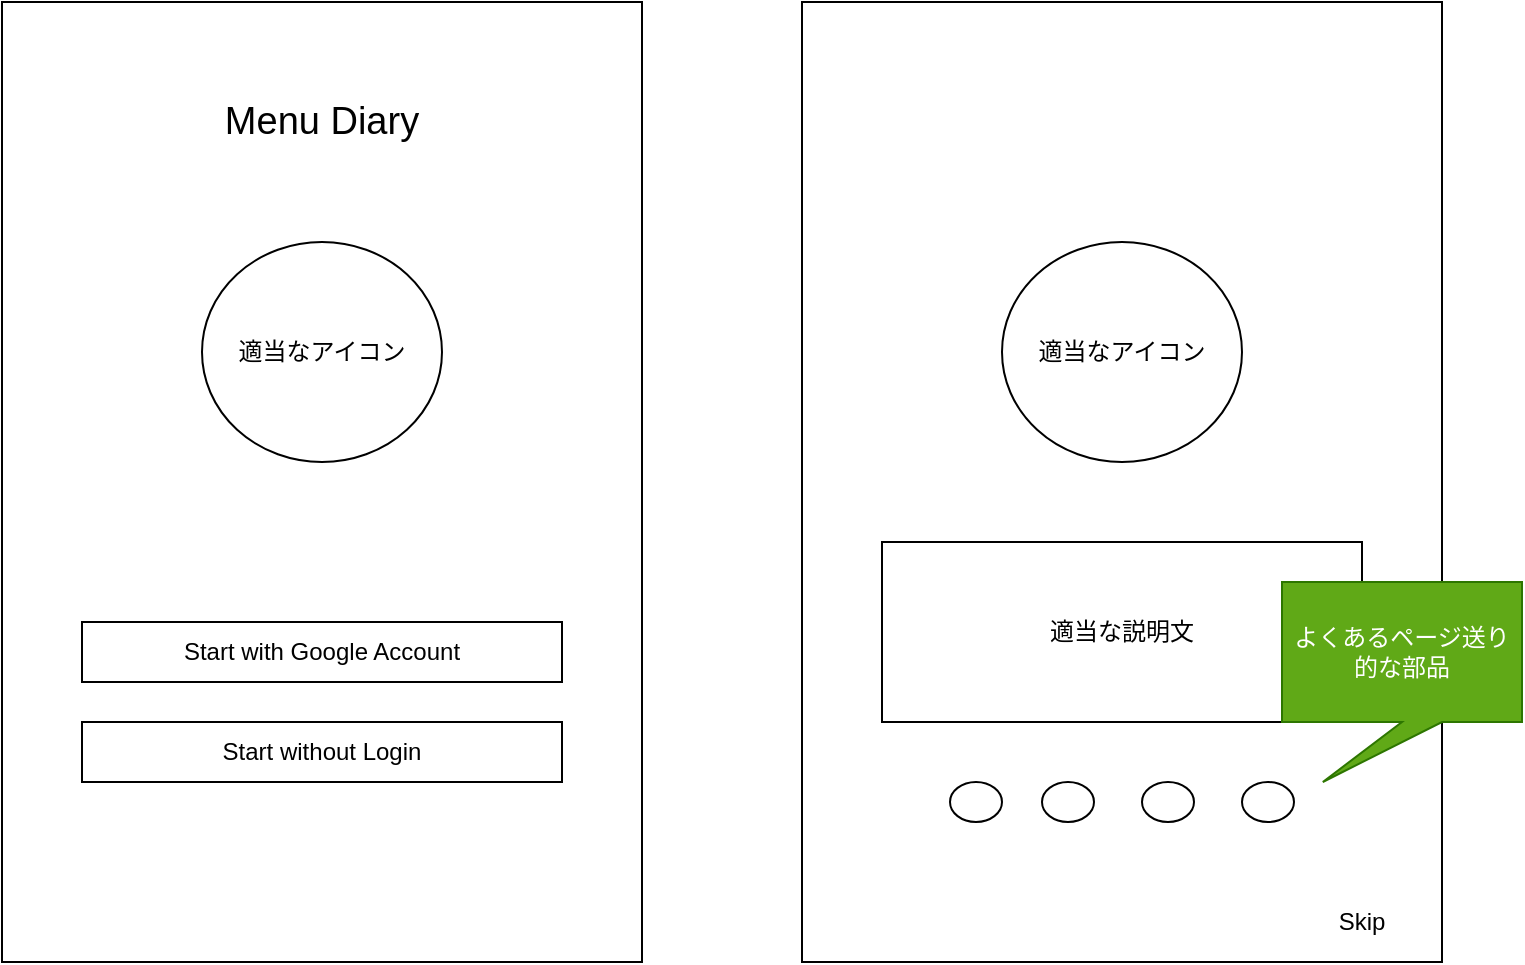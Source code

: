 <mxfile version="13.1.3" pages="8">
    <diagram id="6hGFLwfOUW9BJ-s0fimq" name="ログイン/チュートリアル">
        <mxGraphModel dx="651" dy="635" grid="1" gridSize="10" guides="1" tooltips="1" connect="1" arrows="1" fold="1" page="1" pageScale="1" pageWidth="827" pageHeight="1169" math="0" shadow="0">
            <root>
                <mxCell id="0"/>
                <mxCell id="1" parent="0"/>
                <mxCell id="2" value="" style="rounded=0;whiteSpace=wrap;html=1;" parent="1" vertex="1">
                    <mxGeometry x="40" y="40" width="320" height="480" as="geometry"/>
                </mxCell>
                <mxCell id="3" value="&lt;font style=&quot;font-size: 19px&quot;&gt;Menu Diary&lt;/font&gt;" style="text;html=1;strokeColor=none;fillColor=none;align=center;verticalAlign=middle;whiteSpace=wrap;rounded=0;" parent="1" vertex="1">
                    <mxGeometry x="80" y="80" width="240" height="40" as="geometry"/>
                </mxCell>
                <mxCell id="4" value="適当なアイコン" style="ellipse;whiteSpace=wrap;html=1;" parent="1" vertex="1">
                    <mxGeometry x="140" y="160" width="120" height="110" as="geometry"/>
                </mxCell>
                <mxCell id="5" value="Start with Google Account" style="rounded=0;whiteSpace=wrap;html=1;" parent="1" vertex="1">
                    <mxGeometry x="80" y="350" width="240" height="30" as="geometry"/>
                </mxCell>
                <mxCell id="6" value="Start without Login" style="rounded=0;whiteSpace=wrap;html=1;" parent="1" vertex="1">
                    <mxGeometry x="80" y="400" width="240" height="30" as="geometry"/>
                </mxCell>
                <mxCell id="7" value="" style="rounded=0;whiteSpace=wrap;html=1;" parent="1" vertex="1">
                    <mxGeometry x="440" y="40" width="320" height="480" as="geometry"/>
                </mxCell>
                <mxCell id="8" value="適当なアイコン" style="ellipse;whiteSpace=wrap;html=1;" parent="1" vertex="1">
                    <mxGeometry x="540" y="160" width="120" height="110" as="geometry"/>
                </mxCell>
                <mxCell id="9" value="適当な説明文" style="rounded=0;whiteSpace=wrap;html=1;" parent="1" vertex="1">
                    <mxGeometry x="480" y="310" width="240" height="90" as="geometry"/>
                </mxCell>
                <mxCell id="10" value="Skip" style="text;html=1;strokeColor=none;fillColor=none;align=center;verticalAlign=middle;whiteSpace=wrap;rounded=0;" parent="1" vertex="1">
                    <mxGeometry x="690" y="490" width="60" height="20" as="geometry"/>
                </mxCell>
                <mxCell id="11" value="" style="ellipse;whiteSpace=wrap;html=1;" parent="1" vertex="1">
                    <mxGeometry x="514" y="430" width="26" height="20" as="geometry"/>
                </mxCell>
                <mxCell id="12" value="" style="ellipse;whiteSpace=wrap;html=1;" parent="1" vertex="1">
                    <mxGeometry x="560" y="430" width="26" height="20" as="geometry"/>
                </mxCell>
                <mxCell id="13" value="" style="ellipse;whiteSpace=wrap;html=1;" parent="1" vertex="1">
                    <mxGeometry x="610" y="430" width="26" height="20" as="geometry"/>
                </mxCell>
                <mxCell id="14" value="" style="ellipse;whiteSpace=wrap;html=1;" parent="1" vertex="1">
                    <mxGeometry x="660" y="430" width="26" height="20" as="geometry"/>
                </mxCell>
                <mxCell id="15" value="よくあるページ送り的な部品" style="shape=callout;whiteSpace=wrap;html=1;perimeter=calloutPerimeter;fillColor=#60a917;strokeColor=#2D7600;fontColor=#ffffff;position2=0.17;" parent="1" vertex="1">
                    <mxGeometry x="680" y="330" width="120" height="100" as="geometry"/>
                </mxCell>
            </root>
        </mxGraphModel>
    </diagram>
    <diagram id="4uQOiZg-MdzMXmaRVMLX" name="ドロワー">
        &#xa;
        <mxGraphModel dx="898" dy="635" grid="1" gridSize="10" guides="1" tooltips="1" connect="1" arrows="1" fold="1" page="1" pageScale="1" pageWidth="827" pageHeight="1169" math="0" shadow="0">
            &#xa;
            <root>
                &#xa;
                <mxCell id="Gx-Hkj2GgByFbTvl_qH2-0"/>
                &#xa;
                <mxCell id="Gx-Hkj2GgByFbTvl_qH2-1" parent="Gx-Hkj2GgByFbTvl_qH2-0"/>
                &#xa;
                <mxCell id="6SDjDhJHovzvuTyODrnI-0" value="" style="rounded=0;whiteSpace=wrap;html=1;" vertex="1" parent="Gx-Hkj2GgByFbTvl_qH2-1">
                    &#xa;
                    <mxGeometry x="40" y="40" width="320" height="480" as="geometry"/>
                    &#xa;
                </mxCell>
                &#xa;
                <mxCell id="6SDjDhJHovzvuTyODrnI-1" value="" style="rounded=0;whiteSpace=wrap;html=1;" vertex="1" parent="Gx-Hkj2GgByFbTvl_qH2-1">
                    &#xa;
                    <mxGeometry x="40" y="40" width="320" height="40" as="geometry"/>
                    &#xa;
                </mxCell>
                &#xa;
                <mxCell id="6SDjDhJHovzvuTyODrnI-2" value="ページ名" style="text;html=1;strokeColor=none;fillColor=none;align=center;verticalAlign=middle;whiteSpace=wrap;rounded=0;" vertex="1" parent="Gx-Hkj2GgByFbTvl_qH2-1">
                    &#xa;
                    <mxGeometry x="150" y="50" width="80" height="20" as="geometry"/>
                    &#xa;
                </mxCell>
                &#xa;
                <mxCell id="6SDjDhJHovzvuTyODrnI-3" value="" style="shape=singleArrow;whiteSpace=wrap;html=1;arrowWidth=0.5;arrowSize=0.517;" vertex="1" parent="Gx-Hkj2GgByFbTvl_qH2-1">
                    &#xa;
                    <mxGeometry x="400" y="240" width="60" height="60" as="geometry"/>
                    &#xa;
                </mxCell>
                &#xa;
                <mxCell id="6SDjDhJHovzvuTyODrnI-4" value="" style="rounded=0;whiteSpace=wrap;html=1;" vertex="1" parent="Gx-Hkj2GgByFbTvl_qH2-1">
                    &#xa;
                    <mxGeometry x="480" y="40" width="320" height="480" as="geometry"/>
                    &#xa;
                </mxCell>
                &#xa;
                <mxCell id="6SDjDhJHovzvuTyODrnI-5" value="" style="rounded=0;whiteSpace=wrap;html=1;" vertex="1" parent="Gx-Hkj2GgByFbTvl_qH2-1">
                    &#xa;
                    <mxGeometry x="480" y="40" width="320" height="40" as="geometry"/>
                    &#xa;
                </mxCell>
                &#xa;
                <mxCell id="6SDjDhJHovzvuTyODrnI-6" value="" style="rounded=0;whiteSpace=wrap;html=1;" vertex="1" parent="Gx-Hkj2GgByFbTvl_qH2-1">
                    &#xa;
                    <mxGeometry x="480" y="40" width="190" height="480" as="geometry"/>
                    &#xa;
                </mxCell>
                &#xa;
                <mxCell id="6SDjDhJHovzvuTyODrnI-9" value="タイムライン" style="rounded=0;whiteSpace=wrap;html=1;" vertex="1" parent="Gx-Hkj2GgByFbTvl_qH2-1">
                    &#xa;
                    <mxGeometry x="480" y="120" width="190" height="40" as="geometry"/>
                    &#xa;
                </mxCell>
                &#xa;
                <mxCell id="6SDjDhJHovzvuTyODrnI-10" value="検索" style="rounded=0;whiteSpace=wrap;html=1;" vertex="1" parent="Gx-Hkj2GgByFbTvl_qH2-1">
                    &#xa;
                    <mxGeometry x="480" y="160" width="190" height="40" as="geometry"/>
                    &#xa;
                </mxCell>
                &#xa;
                <mxCell id="6SDjDhJHovzvuTyODrnI-11" value="登録" style="rounded=0;whiteSpace=wrap;html=1;" vertex="1" parent="Gx-Hkj2GgByFbTvl_qH2-1">
                    &#xa;
                    <mxGeometry x="480" y="200" width="190" height="40" as="geometry"/>
                    &#xa;
                </mxCell>
                &#xa;
                <mxCell id="6SDjDhJHovzvuTyODrnI-12" value="タグ編集" style="rounded=0;whiteSpace=wrap;html=1;" vertex="1" parent="Gx-Hkj2GgByFbTvl_qH2-1">
                    &#xa;
                    <mxGeometry x="480" y="240" width="190" height="40" as="geometry"/>
                    &#xa;
                </mxCell>
                &#xa;
                <mxCell id="6SDjDhJHovzvuTyODrnI-13" value="設定" style="rounded=0;whiteSpace=wrap;html=1;" vertex="1" parent="Gx-Hkj2GgByFbTvl_qH2-1">
                    &#xa;
                    <mxGeometry x="480" y="280" width="190" height="40" as="geometry"/>
                    &#xa;
                </mxCell>
                &#xa;
            </root>
            &#xa;
        </mxGraphModel>
        &#xa;
    </diagram>
    <diagram id="AhZxidTyAMICuoqNsNgZ" name="タイムライン/検索結果">
        &#xa;
        <mxGraphModel dx="898" dy="635" grid="1" gridSize="10" guides="1" tooltips="1" connect="1" arrows="1" fold="1" page="1" pageScale="1" pageWidth="827" pageHeight="1169" math="0" shadow="0">
            &#xa;
            <root>
                &#xa;
                <mxCell id="gKqd7m0flb4t-qq0bF8F-0"/>
                &#xa;
                <mxCell id="gKqd7m0flb4t-qq0bF8F-1" parent="gKqd7m0flb4t-qq0bF8F-0"/>
                &#xa;
                <mxCell id="gKqd7m0flb4t-qq0bF8F-2" value="" style="rounded=0;whiteSpace=wrap;html=1;" vertex="1" parent="gKqd7m0flb4t-qq0bF8F-1">
                    &#xa;
                    <mxGeometry x="40" y="40" width="320" height="480" as="geometry"/>
                    &#xa;
                </mxCell>
                &#xa;
                <mxCell id="7YzL0kfW-JPop5yN1x_X-0" value="ページ名" style="rounded=0;whiteSpace=wrap;html=1;" vertex="1" parent="gKqd7m0flb4t-qq0bF8F-1">
                    &#xa;
                    <mxGeometry x="40" y="40" width="320" height="40" as="geometry"/>
                    &#xa;
                </mxCell>
                &#xa;
                <mxCell id="7YzL0kfW-JPop5yN1x_X-2" value="カードデザイン" style="shape=callout;whiteSpace=wrap;html=1;perimeter=calloutPerimeter;position2=0;fillColor=#60a917;strokeColor=#2D7600;fontColor=#ffffff;" vertex="1" parent="gKqd7m0flb4t-qq0bF8F-1">
                    &#xa;
                    <mxGeometry x="350" y="100" width="120" height="80" as="geometry"/>
                    &#xa;
                </mxCell>
                &#xa;
                <mxCell id="7YzL0kfW-JPop5yN1x_X-7" value="" style="group" vertex="1" connectable="0" parent="gKqd7m0flb4t-qq0bF8F-1">
                    &#xa;
                    <mxGeometry x="60" y="100" width="280" height="80" as="geometry"/>
                    &#xa;
                </mxCell>
                &#xa;
                <mxCell id="7YzL0kfW-JPop5yN1x_X-1" value="" style="rounded=0;whiteSpace=wrap;html=1;" vertex="1" parent="7YzL0kfW-JPop5yN1x_X-7">
                    &#xa;
                    <mxGeometry width="280" height="80" as="geometry"/>
                    &#xa;
                </mxCell>
                &#xa;
                <mxCell id="7YzL0kfW-JPop5yN1x_X-3" value="画像" style="rounded=0;whiteSpace=wrap;html=1;" vertex="1" parent="7YzL0kfW-JPop5yN1x_X-7">
                    &#xa;
                    <mxGeometry width="120" height="80" as="geometry"/>
                    &#xa;
                </mxCell>
                &#xa;
                <mxCell id="7YzL0kfW-JPop5yN1x_X-4" value="レシピ名" style="text;html=1;strokeColor=none;fillColor=none;align=center;verticalAlign=middle;whiteSpace=wrap;rounded=0;" vertex="1" parent="7YzL0kfW-JPop5yN1x_X-7">
                    &#xa;
                    <mxGeometry x="140" y="10" width="120" height="20" as="geometry"/>
                    &#xa;
                </mxCell>
                &#xa;
                <mxCell id="7YzL0kfW-JPop5yN1x_X-5" value="タグA" style="shape=dataStorage;whiteSpace=wrap;html=1;size=0.1;" vertex="1" parent="7YzL0kfW-JPop5yN1x_X-7">
                    &#xa;
                    <mxGeometry x="126" y="40" width="80" height="20" as="geometry"/>
                    &#xa;
                </mxCell>
                &#xa;
                <mxCell id="7YzL0kfW-JPop5yN1x_X-6" value="タグB" style="shape=dataStorage;whiteSpace=wrap;html=1;size=0.1;" vertex="1" parent="7YzL0kfW-JPop5yN1x_X-7">
                    &#xa;
                    <mxGeometry x="196" y="40" width="80" height="20" as="geometry"/>
                    &#xa;
                </mxCell>
                &#xa;
                <mxCell id="7YzL0kfW-JPop5yN1x_X-8" value="" style="group" vertex="1" connectable="0" parent="gKqd7m0flb4t-qq0bF8F-1">
                    &#xa;
                    <mxGeometry x="60" y="200" width="280" height="80" as="geometry"/>
                    &#xa;
                </mxCell>
                &#xa;
                <mxCell id="7YzL0kfW-JPop5yN1x_X-9" value="" style="rounded=0;whiteSpace=wrap;html=1;" vertex="1" parent="7YzL0kfW-JPop5yN1x_X-8">
                    &#xa;
                    <mxGeometry width="280" height="80" as="geometry"/>
                    &#xa;
                </mxCell>
                &#xa;
                <mxCell id="7YzL0kfW-JPop5yN1x_X-10" value="画像" style="rounded=0;whiteSpace=wrap;html=1;" vertex="1" parent="7YzL0kfW-JPop5yN1x_X-8">
                    &#xa;
                    <mxGeometry width="120" height="80" as="geometry"/>
                    &#xa;
                </mxCell>
                &#xa;
                <mxCell id="7YzL0kfW-JPop5yN1x_X-11" value="レシピ名" style="text;html=1;strokeColor=none;fillColor=none;align=center;verticalAlign=middle;whiteSpace=wrap;rounded=0;" vertex="1" parent="7YzL0kfW-JPop5yN1x_X-8">
                    &#xa;
                    <mxGeometry x="140" y="10" width="120" height="20" as="geometry"/>
                    &#xa;
                </mxCell>
                &#xa;
                <mxCell id="7YzL0kfW-JPop5yN1x_X-12" value="タグA" style="shape=dataStorage;whiteSpace=wrap;html=1;size=0.1;" vertex="1" parent="7YzL0kfW-JPop5yN1x_X-8">
                    &#xa;
                    <mxGeometry x="126" y="40" width="80" height="20" as="geometry"/>
                    &#xa;
                </mxCell>
                &#xa;
                <mxCell id="7YzL0kfW-JPop5yN1x_X-13" value="タグB" style="shape=dataStorage;whiteSpace=wrap;html=1;size=0.1;" vertex="1" parent="7YzL0kfW-JPop5yN1x_X-8">
                    &#xa;
                    <mxGeometry x="196" y="40" width="80" height="20" as="geometry"/>
                    &#xa;
                </mxCell>
                &#xa;
                <mxCell id="7YzL0kfW-JPop5yN1x_X-15" value="" style="group" vertex="1" connectable="0" parent="gKqd7m0flb4t-qq0bF8F-1">
                    &#xa;
                    <mxGeometry x="60" y="300" width="280" height="80" as="geometry"/>
                    &#xa;
                </mxCell>
                &#xa;
                <mxCell id="7YzL0kfW-JPop5yN1x_X-16" value="" style="rounded=0;whiteSpace=wrap;html=1;" vertex="1" parent="7YzL0kfW-JPop5yN1x_X-15">
                    &#xa;
                    <mxGeometry width="280" height="80" as="geometry"/>
                    &#xa;
                </mxCell>
                &#xa;
                <mxCell id="7YzL0kfW-JPop5yN1x_X-17" value="画像" style="rounded=0;whiteSpace=wrap;html=1;" vertex="1" parent="7YzL0kfW-JPop5yN1x_X-15">
                    &#xa;
                    <mxGeometry width="120" height="80" as="geometry"/>
                    &#xa;
                </mxCell>
                &#xa;
                <mxCell id="7YzL0kfW-JPop5yN1x_X-18" value="レシピ名" style="text;html=1;strokeColor=none;fillColor=none;align=center;verticalAlign=middle;whiteSpace=wrap;rounded=0;" vertex="1" parent="7YzL0kfW-JPop5yN1x_X-15">
                    &#xa;
                    <mxGeometry x="140" y="10" width="120" height="20" as="geometry"/>
                    &#xa;
                </mxCell>
                &#xa;
                <mxCell id="7YzL0kfW-JPop5yN1x_X-19" value="タグA" style="shape=dataStorage;whiteSpace=wrap;html=1;size=0.1;" vertex="1" parent="7YzL0kfW-JPop5yN1x_X-15">
                    &#xa;
                    <mxGeometry x="126" y="40" width="80" height="20" as="geometry"/>
                    &#xa;
                </mxCell>
                &#xa;
                <mxCell id="7YzL0kfW-JPop5yN1x_X-20" value="タグB" style="shape=dataStorage;whiteSpace=wrap;html=1;size=0.1;" vertex="1" parent="7YzL0kfW-JPop5yN1x_X-15">
                    &#xa;
                    <mxGeometry x="196" y="40" width="80" height="20" as="geometry"/>
                    &#xa;
                </mxCell>
                &#xa;
                <mxCell id="7YzL0kfW-JPop5yN1x_X-21" value="日付の降順" style="shape=callout;whiteSpace=wrap;html=1;perimeter=calloutPerimeter;position2=0;fillColor=#60a917;strokeColor=#2D7600;fontColor=#ffffff;" vertex="1" parent="gKqd7m0flb4t-qq0bF8F-1">
                    &#xa;
                    <mxGeometry x="350" y="200" width="120" height="80" as="geometry"/>
                    &#xa;
                </mxCell>
                &#xa;
                <mxCell id="7YzL0kfW-JPop5yN1x_X-23" value="Segment Icon?&lt;br&gt;(Native Base)" style="shape=callout;whiteSpace=wrap;html=1;perimeter=calloutPerimeter;position2=0;fillColor=#60a917;strokeColor=#2D7600;fontColor=#ffffff;" vertex="1" parent="gKqd7m0flb4t-qq0bF8F-1">
                    &#xa;
                    <mxGeometry x="360" y="360" width="120" height="80" as="geometry"/>
                    &#xa;
                </mxCell>
                &#xa;
                <mxCell id="ImDHXJ3m1SmAckSbUulx-0" value="" style="group" vertex="1" connectable="0" parent="gKqd7m0flb4t-qq0bF8F-1">
                    &#xa;
                    <mxGeometry x="60" y="440" width="280" height="30" as="geometry"/>
                    &#xa;
                </mxCell>
                &#xa;
                <mxCell id="7YzL0kfW-JPop5yN1x_X-25" value="ページ番号？ 日付？(考え中)" style="rounded=0;whiteSpace=wrap;html=1;" vertex="1" parent="ImDHXJ3m1SmAckSbUulx-0">
                    &#xa;
                    <mxGeometry x="30" width="220" height="30" as="geometry"/>
                    &#xa;
                </mxCell>
                &#xa;
                <mxCell id="7YzL0kfW-JPop5yN1x_X-22" value="&amp;lt;" style="rounded=0;whiteSpace=wrap;html=1;" vertex="1" parent="ImDHXJ3m1SmAckSbUulx-0">
                    &#xa;
                    <mxGeometry width="50" height="30" as="geometry"/>
                    &#xa;
                </mxCell>
                &#xa;
                <mxCell id="7YzL0kfW-JPop5yN1x_X-24" value="&amp;gt;" style="rounded=0;whiteSpace=wrap;html=1;" vertex="1" parent="ImDHXJ3m1SmAckSbUulx-0">
                    &#xa;
                    <mxGeometry x="230" width="50" height="30" as="geometry"/>
                    &#xa;
                </mxCell>
                &#xa;
                <mxCell id="ImDHXJ3m1SmAckSbUulx-8" value="検索結果の場合は、検索ワードを入れる" style="shape=callout;whiteSpace=wrap;html=1;perimeter=calloutPerimeter;position2=0;fillColor=#60a917;strokeColor=#2D7600;fontColor=#ffffff;" vertex="1" parent="gKqd7m0flb4t-qq0bF8F-1">
                    &#xa;
                    <mxGeometry x="354" y="10" width="120" height="80" as="geometry"/>
                    &#xa;
                </mxCell>
                &#xa;
            </root>
            &#xa;
        </mxGraphModel>
        &#xa;
    </diagram>
    <diagram id="3y-iY5rJ6wyb4YUNH8dX" name="詳細">
        <mxGraphModel dx="651" dy="635" grid="1" gridSize="10" guides="1" tooltips="1" connect="1" arrows="1" fold="1" page="1" pageScale="1" pageWidth="827" pageHeight="1169" math="0" shadow="0">
            <root>
                <mxCell id="JuqXGDJyDn0M2KV-j110-0"/>
                <mxCell id="JuqXGDJyDn0M2KV-j110-1" parent="JuqXGDJyDn0M2KV-j110-0"/>
                <mxCell id="Vxv6HYDFd7q_HYw2NWiq-0" value="" style="rounded=0;whiteSpace=wrap;html=1;" parent="JuqXGDJyDn0M2KV-j110-1" vertex="1">
                    <mxGeometry x="40" y="40" width="320" height="1040" as="geometry"/>
                </mxCell>
                <mxCell id="Vxv6HYDFd7q_HYw2NWiq-1" value="ページ名" style="rounded=0;whiteSpace=wrap;html=1;" parent="JuqXGDJyDn0M2KV-j110-1" vertex="1">
                    <mxGeometry x="40" y="40" width="320" height="40" as="geometry"/>
                </mxCell>
                <mxCell id="Vxv6HYDFd7q_HYw2NWiq-2" value="編集&lt;br&gt;アイコン" style="ellipse;whiteSpace=wrap;html=1;" parent="JuqXGDJyDn0M2KV-j110-1" vertex="1">
                    <mxGeometry x="310" y="40" width="40" height="40" as="geometry"/>
                </mxCell>
                <mxCell id="Vxv6HYDFd7q_HYw2NWiq-3" value="&lt;font style=&quot;font-size: 21px&quot;&gt;料理名&lt;/font&gt;" style="text;html=1;strokeColor=none;fillColor=none;align=center;verticalAlign=middle;whiteSpace=wrap;rounded=0;" parent="JuqXGDJyDn0M2KV-j110-1" vertex="1">
                    <mxGeometry x="70" y="100" width="240" height="20" as="geometry"/>
                </mxCell>
                <mxCell id="Vxv6HYDFd7q_HYw2NWiq-4" value="画像" style="rounded=0;whiteSpace=wrap;html=1;" parent="JuqXGDJyDn0M2KV-j110-1" vertex="1">
                    <mxGeometry x="60" y="170" width="280" height="130" as="geometry"/>
                </mxCell>
                <mxCell id="Vxv6HYDFd7q_HYw2NWiq-5" value="材料" style="rounded=0;whiteSpace=wrap;html=1;" parent="JuqXGDJyDn0M2KV-j110-1" vertex="1">
                    <mxGeometry x="60" y="310" width="280" height="100" as="geometry"/>
                </mxCell>
                <mxCell id="Vxv6HYDFd7q_HYw2NWiq-6" value="作り方" style="rounded=0;whiteSpace=wrap;html=1;" parent="JuqXGDJyDn0M2KV-j110-1" vertex="1">
                    <mxGeometry x="60" y="425" width="280" height="505" as="geometry"/>
                </mxCell>
                <mxCell id="Vxv6HYDFd7q_HYw2NWiq-7" value="タグ" style="rounded=0;whiteSpace=wrap;html=1;" parent="JuqXGDJyDn0M2KV-j110-1" vertex="1">
                    <mxGeometry x="60" y="130" width="220" height="30" as="geometry"/>
                </mxCell>
                <mxCell id="Vxv6HYDFd7q_HYw2NWiq-8" value="備考欄" style="rounded=0;whiteSpace=wrap;html=1;" parent="JuqXGDJyDn0M2KV-j110-1" vertex="1">
                    <mxGeometry x="60" y="950" width="280" height="100" as="geometry"/>
                </mxCell>
                <mxCell id="Vxv6HYDFd7q_HYw2NWiq-9" value="作成日" style="rounded=0;whiteSpace=wrap;html=1;" parent="JuqXGDJyDn0M2KV-j110-1" vertex="1">
                    <mxGeometry x="290" y="130" width="50" height="30" as="geometry"/>
                </mxCell>
            </root>
        </mxGraphModel>
    </diagram>
    <diagram id="w3H9makDCkBBA49OgAJN" name="検索条件画面">
        <mxGraphModel dx="651" dy="635" grid="1" gridSize="10" guides="1" tooltips="1" connect="1" arrows="1" fold="1" page="1" pageScale="1" pageWidth="827" pageHeight="1169" math="0" shadow="0">
            <root>
                <mxCell id="81NFaFKOvLoxDlKXVMVa-0"/>
                <mxCell id="81NFaFKOvLoxDlKXVMVa-1" parent="81NFaFKOvLoxDlKXVMVa-0"/>
                <mxCell id="jm-yZNRCNu_zqN5iHZly-0" value="" style="rounded=0;whiteSpace=wrap;html=1;" parent="81NFaFKOvLoxDlKXVMVa-1" vertex="1">
                    <mxGeometry x="40" y="40" width="320" height="480" as="geometry"/>
                </mxCell>
                <mxCell id="jm-yZNRCNu_zqN5iHZly-1" value="ページ名" style="rounded=0;whiteSpace=wrap;html=1;" parent="81NFaFKOvLoxDlKXVMVa-1" vertex="1">
                    <mxGeometry x="40" y="40" width="320" height="40" as="geometry"/>
                </mxCell>
                <mxCell id="jm-yZNRCNu_zqN5iHZly-2" value="ワード検索" style="rounded=0;whiteSpace=wrap;html=1;fillColor=#647687;strokeColor=#314354;fontColor=#ffffff;" parent="81NFaFKOvLoxDlKXVMVa-1" vertex="1">
                    <mxGeometry x="40" y="80" width="100" height="30" as="geometry"/>
                </mxCell>
                <mxCell id="jm-yZNRCNu_zqN5iHZly-3" value="検索" style="rounded=0;whiteSpace=wrap;html=1;" parent="81NFaFKOvLoxDlKXVMVa-1" vertex="1">
                    <mxGeometry x="60" y="460" width="270" height="30" as="geometry"/>
                </mxCell>
                <mxCell id="9PwYKS8BWhZqr_5B_Ta4-0" value="タブ" style="shape=callout;whiteSpace=wrap;html=1;perimeter=calloutPerimeter;position2=0;fillColor=#60a917;strokeColor=#2D7600;fontColor=#ffffff;" parent="81NFaFKOvLoxDlKXVMVa-1" vertex="1">
                    <mxGeometry x="354" y="20" width="120" height="80" as="geometry"/>
                </mxCell>
                <mxCell id="9PwYKS8BWhZqr_5B_Ta4-1" value="タグ検索" style="rounded=0;whiteSpace=wrap;html=1;" parent="81NFaFKOvLoxDlKXVMVa-1" vertex="1">
                    <mxGeometry x="140" y="80" width="110" height="30" as="geometry"/>
                </mxCell>
                <mxCell id="9PwYKS8BWhZqr_5B_Ta4-2" value="期間検索" style="rounded=0;whiteSpace=wrap;html=1;" parent="81NFaFKOvLoxDlKXVMVa-1" vertex="1">
                    <mxGeometry x="250" y="80" width="110" height="30" as="geometry"/>
                </mxCell>
                <mxCell id="9PwYKS8BWhZqr_5B_Ta4-3" value="テキストボックス" style="rounded=0;whiteSpace=wrap;html=1;" parent="81NFaFKOvLoxDlKXVMVa-1" vertex="1">
                    <mxGeometry x="60" y="140" width="280" height="30" as="geometry"/>
                </mxCell>
                <mxCell id="9PwYKS8BWhZqr_5B_Ta4-4" value="" style="rounded=0;whiteSpace=wrap;html=1;" parent="81NFaFKOvLoxDlKXVMVa-1" vertex="1">
                    <mxGeometry x="480" y="40" width="320" height="480" as="geometry"/>
                </mxCell>
                <mxCell id="9PwYKS8BWhZqr_5B_Ta4-5" value="ページ名" style="rounded=0;whiteSpace=wrap;html=1;" parent="81NFaFKOvLoxDlKXVMVa-1" vertex="1">
                    <mxGeometry x="480" y="40" width="320" height="40" as="geometry"/>
                </mxCell>
                <mxCell id="9PwYKS8BWhZqr_5B_Ta4-6" value="ワード検索" style="rounded=0;whiteSpace=wrap;html=1;" parent="81NFaFKOvLoxDlKXVMVa-1" vertex="1">
                    <mxGeometry x="480" y="80" width="100" height="30" as="geometry"/>
                </mxCell>
                <mxCell id="9PwYKS8BWhZqr_5B_Ta4-7" value="検索" style="rounded=0;whiteSpace=wrap;html=1;" parent="81NFaFKOvLoxDlKXVMVa-1" vertex="1">
                    <mxGeometry x="500" y="460" width="270" height="30" as="geometry"/>
                </mxCell>
                <mxCell id="9PwYKS8BWhZqr_5B_Ta4-8" value="タグ検索" style="rounded=0;whiteSpace=wrap;html=1;fillColor=#647687;strokeColor=#314354;fontColor=#ffffff;" parent="81NFaFKOvLoxDlKXVMVa-1" vertex="1">
                    <mxGeometry x="580" y="80" width="110" height="30" as="geometry"/>
                </mxCell>
                <mxCell id="9PwYKS8BWhZqr_5B_Ta4-9" value="期間検索" style="rounded=0;whiteSpace=wrap;html=1;" parent="81NFaFKOvLoxDlKXVMVa-1" vertex="1">
                    <mxGeometry x="690" y="80" width="110" height="30" as="geometry"/>
                </mxCell>
                <mxCell id="9PwYKS8BWhZqr_5B_Ta4-10" value="タグA" style="rounded=0;whiteSpace=wrap;html=1;" parent="81NFaFKOvLoxDlKXVMVa-1" vertex="1">
                    <mxGeometry x="500" y="140" width="130" height="30" as="geometry"/>
                </mxCell>
                <mxCell id="9PwYKS8BWhZqr_5B_Ta4-11" value="タグB" style="rounded=0;whiteSpace=wrap;html=1;fillColor=#647687;strokeColor=#314354;fontColor=#ffffff;" parent="81NFaFKOvLoxDlKXVMVa-1" vertex="1">
                    <mxGeometry x="650" y="140" width="130" height="30" as="geometry"/>
                </mxCell>
                <mxCell id="9PwYKS8BWhZqr_5B_Ta4-12" value="タグC" style="rounded=0;whiteSpace=wrap;html=1;" parent="81NFaFKOvLoxDlKXVMVa-1" vertex="1">
                    <mxGeometry x="500" y="180" width="130" height="30" as="geometry"/>
                </mxCell>
                <mxCell id="9PwYKS8BWhZqr_5B_Ta4-13" value="タグD" style="rounded=0;whiteSpace=wrap;html=1;fillColor=#647687;strokeColor=#314354;fontColor=#ffffff;" parent="81NFaFKOvLoxDlKXVMVa-1" vertex="1">
                    <mxGeometry x="650" y="180" width="130" height="30" as="geometry"/>
                </mxCell>
                <mxCell id="9PwYKS8BWhZqr_5B_Ta4-14" value="複数選択可" style="shape=callout;whiteSpace=wrap;html=1;perimeter=calloutPerimeter;position2=0;fillColor=#60a917;strokeColor=#2D7600;fontColor=#ffffff;" parent="81NFaFKOvLoxDlKXVMVa-1" vertex="1">
                    <mxGeometry x="690" y="60" width="120" height="80" as="geometry"/>
                </mxCell>
                <mxCell id="9PwYKS8BWhZqr_5B_Ta4-15" value="" style="rounded=0;whiteSpace=wrap;html=1;" parent="81NFaFKOvLoxDlKXVMVa-1" vertex="1">
                    <mxGeometry x="40" y="560" width="320" height="480" as="geometry"/>
                </mxCell>
                <mxCell id="9PwYKS8BWhZqr_5B_Ta4-16" value="ページ名" style="rounded=0;whiteSpace=wrap;html=1;" parent="81NFaFKOvLoxDlKXVMVa-1" vertex="1">
                    <mxGeometry x="40" y="560" width="320" height="40" as="geometry"/>
                </mxCell>
                <mxCell id="9PwYKS8BWhZqr_5B_Ta4-17" value="ワード検索" style="rounded=0;whiteSpace=wrap;html=1;" parent="81NFaFKOvLoxDlKXVMVa-1" vertex="1">
                    <mxGeometry x="40" y="600" width="100" height="30" as="geometry"/>
                </mxCell>
                <mxCell id="9PwYKS8BWhZqr_5B_Ta4-18" value="検索" style="rounded=0;whiteSpace=wrap;html=1;" parent="81NFaFKOvLoxDlKXVMVa-1" vertex="1">
                    <mxGeometry x="60" y="980" width="270" height="30" as="geometry"/>
                </mxCell>
                <mxCell id="9PwYKS8BWhZqr_5B_Ta4-19" value="タグ検索" style="rounded=0;whiteSpace=wrap;html=1;" parent="81NFaFKOvLoxDlKXVMVa-1" vertex="1">
                    <mxGeometry x="140" y="600" width="110" height="30" as="geometry"/>
                </mxCell>
                <mxCell id="9PwYKS8BWhZqr_5B_Ta4-20" value="期間検索" style="rounded=0;whiteSpace=wrap;html=1;fillColor=#647687;strokeColor=#314354;fontColor=#ffffff;" parent="81NFaFKOvLoxDlKXVMVa-1" vertex="1">
                    <mxGeometry x="250" y="600" width="110" height="30" as="geometry"/>
                </mxCell>
                <mxCell id="9PwYKS8BWhZqr_5B_Ta4-25" value="カレンダーテキストボックス" style="rounded=0;whiteSpace=wrap;html=1;" parent="81NFaFKOvLoxDlKXVMVa-1" vertex="1">
                    <mxGeometry x="60" y="670" width="280" height="30" as="geometry"/>
                </mxCell>
                <mxCell id="9PwYKS8BWhZqr_5B_Ta4-26" value="カレンダーテキストボックス" style="rounded=0;whiteSpace=wrap;html=1;" parent="81NFaFKOvLoxDlKXVMVa-1" vertex="1">
                    <mxGeometry x="60" y="750" width="280" height="30" as="geometry"/>
                </mxCell>
                <mxCell id="9PwYKS8BWhZqr_5B_Ta4-27" value="｜" style="text;html=1;align=center;verticalAlign=middle;resizable=0;points=[];autosize=1;" parent="81NFaFKOvLoxDlKXVMVa-1" vertex="1">
                    <mxGeometry x="185" y="720" width="30" height="20" as="geometry"/>
                </mxCell>
            </root>
        </mxGraphModel>
    </diagram>
    <diagram id="wj7L6mg13Uq5PEhjwSy5" name="登録">
        &#xa;
        <mxGraphModel dx="898" dy="635" grid="1" gridSize="10" guides="1" tooltips="1" connect="1" arrows="1" fold="1" page="1" pageScale="1" pageWidth="827" pageHeight="1169" math="0" shadow="0">
            &#xa;
            <root>
                &#xa;
                <mxCell id="8qLbm4RM83N_BrQQuwAC-0"/>
                &#xa;
                <mxCell id="8qLbm4RM83N_BrQQuwAC-1" parent="8qLbm4RM83N_BrQQuwAC-0"/>
                &#xa;
                <mxCell id="bSD-lv7suU54rfqhybJW-0" value="" style="rounded=0;whiteSpace=wrap;html=1;" vertex="1" parent="8qLbm4RM83N_BrQQuwAC-1">
                    &#xa;
                    <mxGeometry x="40" y="40" width="320" height="480" as="geometry"/>
                    &#xa;
                </mxCell>
                &#xa;
                <mxCell id="bSD-lv7suU54rfqhybJW-1" value="ページ名" style="rounded=0;whiteSpace=wrap;html=1;" vertex="1" parent="8qLbm4RM83N_BrQQuwAC-1">
                    &#xa;
                    <mxGeometry x="40" y="40" width="320" height="40" as="geometry"/>
                    &#xa;
                </mxCell>
                &#xa;
            </root>
            &#xa;
        </mxGraphModel>
        &#xa;
    </diagram>
    <diagram id="teBjO4HDy_1-83ukm6v5" name="タグ編集">
        <mxGraphModel dx="651" dy="635" grid="1" gridSize="10" guides="1" tooltips="1" connect="1" arrows="1" fold="1" page="1" pageScale="1" pageWidth="827" pageHeight="1169" math="0" shadow="0">
            <root>
                <mxCell id="8mLx-Ptp-gfrnTa3wUDH-0"/>
                <mxCell id="8mLx-Ptp-gfrnTa3wUDH-1" parent="8mLx-Ptp-gfrnTa3wUDH-0"/>
                <mxCell id="8mLx-Ptp-gfrnTa3wUDH-2" value="" style="rounded=0;whiteSpace=wrap;html=1;" parent="8mLx-Ptp-gfrnTa3wUDH-1" vertex="1">
                    <mxGeometry x="40" y="40" width="320" height="480" as="geometry"/>
                </mxCell>
                <mxCell id="8mLx-Ptp-gfrnTa3wUDH-3" value="ページ名" style="rounded=0;whiteSpace=wrap;html=1;" parent="8mLx-Ptp-gfrnTa3wUDH-1" vertex="1">
                    <mxGeometry x="40" y="40" width="320" height="40" as="geometry"/>
                </mxCell>
                <mxCell id="o7Paa1_SiEDVdQnVSti6-0" value="晩ごはん" style="text;html=1;strokeColor=none;fillColor=none;align=center;verticalAlign=middle;whiteSpace=wrap;rounded=0;" vertex="1" parent="8mLx-Ptp-gfrnTa3wUDH-1">
                    <mxGeometry x="50" y="90" width="270" height="40" as="geometry"/>
                </mxCell>
                <mxCell id="o7Paa1_SiEDVdQnVSti6-16" value="" style="group" vertex="1" connectable="0" parent="8mLx-Ptp-gfrnTa3wUDH-1">
                    <mxGeometry x="300" y="100" width="37" height="20" as="geometry"/>
                </mxCell>
                <mxCell id="o7Paa1_SiEDVdQnVSti6-17" value="&amp;gt;" style="text;html=1;align=center;verticalAlign=middle;resizable=0;points=[];autosize=1;rotation=-90;" vertex="1" parent="o7Paa1_SiEDVdQnVSti6-16">
                    <mxGeometry width="20" height="20" as="geometry"/>
                </mxCell>
                <mxCell id="o7Paa1_SiEDVdQnVSti6-18" value="&amp;lt;" style="text;html=1;align=center;verticalAlign=middle;resizable=0;points=[];autosize=1;rotation=-90;" vertex="1" parent="o7Paa1_SiEDVdQnVSti6-16">
                    <mxGeometry x="17" width="20" height="20" as="geometry"/>
                </mxCell>
                <mxCell id="o7Paa1_SiEDVdQnVSti6-20" value="☓" style="text;html=1;align=center;verticalAlign=middle;resizable=0;points=[];autosize=1;" vertex="1" parent="8mLx-Ptp-gfrnTa3wUDH-1">
                    <mxGeometry x="70" y="100" width="20" height="20" as="geometry"/>
                </mxCell>
                <mxCell id="o7Paa1_SiEDVdQnVSti6-22" value="肉" style="text;html=1;strokeColor=none;fillColor=none;align=center;verticalAlign=middle;whiteSpace=wrap;rounded=0;" vertex="1" parent="8mLx-Ptp-gfrnTa3wUDH-1">
                    <mxGeometry x="50" y="150" width="270" height="40" as="geometry"/>
                </mxCell>
                <mxCell id="o7Paa1_SiEDVdQnVSti6-23" value="" style="group" vertex="1" connectable="0" parent="8mLx-Ptp-gfrnTa3wUDH-1">
                    <mxGeometry x="300" y="160" width="37" height="20" as="geometry"/>
                </mxCell>
                <mxCell id="o7Paa1_SiEDVdQnVSti6-24" value="&amp;gt;" style="text;html=1;align=center;verticalAlign=middle;resizable=0;points=[];autosize=1;rotation=-90;" vertex="1" parent="o7Paa1_SiEDVdQnVSti6-23">
                    <mxGeometry width="20" height="20" as="geometry"/>
                </mxCell>
                <mxCell id="o7Paa1_SiEDVdQnVSti6-25" value="&amp;lt;" style="text;html=1;align=center;verticalAlign=middle;resizable=0;points=[];autosize=1;rotation=-90;" vertex="1" parent="o7Paa1_SiEDVdQnVSti6-23">
                    <mxGeometry x="17" width="20" height="20" as="geometry"/>
                </mxCell>
                <mxCell id="o7Paa1_SiEDVdQnVSti6-26" value="☓" style="text;html=1;align=center;verticalAlign=middle;resizable=0;points=[];autosize=1;" vertex="1" parent="8mLx-Ptp-gfrnTa3wUDH-1">
                    <mxGeometry x="70" y="160" width="20" height="20" as="geometry"/>
                </mxCell>
                <mxCell id="o7Paa1_SiEDVdQnVSti6-27" value="魚" style="text;html=1;strokeColor=none;fillColor=none;align=center;verticalAlign=middle;whiteSpace=wrap;rounded=0;" vertex="1" parent="8mLx-Ptp-gfrnTa3wUDH-1">
                    <mxGeometry x="50" y="200" width="270" height="40" as="geometry"/>
                </mxCell>
                <mxCell id="o7Paa1_SiEDVdQnVSti6-28" value="" style="group" vertex="1" connectable="0" parent="8mLx-Ptp-gfrnTa3wUDH-1">
                    <mxGeometry x="300" y="210" width="37" height="20" as="geometry"/>
                </mxCell>
                <mxCell id="o7Paa1_SiEDVdQnVSti6-29" value="&amp;gt;" style="text;html=1;align=center;verticalAlign=middle;resizable=0;points=[];autosize=1;rotation=-90;" vertex="1" parent="o7Paa1_SiEDVdQnVSti6-28">
                    <mxGeometry width="20" height="20" as="geometry"/>
                </mxCell>
                <mxCell id="o7Paa1_SiEDVdQnVSti6-30" value="&amp;lt;" style="text;html=1;align=center;verticalAlign=middle;resizable=0;points=[];autosize=1;rotation=-90;" vertex="1" parent="o7Paa1_SiEDVdQnVSti6-28">
                    <mxGeometry x="17" width="20" height="20" as="geometry"/>
                </mxCell>
                <mxCell id="o7Paa1_SiEDVdQnVSti6-31" value="☓" style="text;html=1;align=center;verticalAlign=middle;resizable=0;points=[];autosize=1;" vertex="1" parent="8mLx-Ptp-gfrnTa3wUDH-1">
                    <mxGeometry x="70" y="210" width="20" height="20" as="geometry"/>
                </mxCell>
                <mxCell id="o7Paa1_SiEDVdQnVSti6-32" value="＋" style="ellipse;whiteSpace=wrap;html=1;" vertex="1" parent="8mLx-Ptp-gfrnTa3wUDH-1">
                    <mxGeometry x="288.5" y="450" width="60" height="60" as="geometry"/>
                </mxCell>
            </root>
        </mxGraphModel>
    </diagram>
    <diagram id="v2sjnpLPnUbKN1v0FD8N" name="設定">
        &#xa;
        <mxGraphModel dx="898" dy="635" grid="1" gridSize="10" guides="1" tooltips="1" connect="1" arrows="1" fold="1" page="1" pageScale="1" pageWidth="827" pageHeight="1169" math="0" shadow="0">
            &#xa;
            <root>
                &#xa;
                <mxCell id="GGbknG5lAc8j43QrOG8X-0"/>
                &#xa;
                <mxCell id="GGbknG5lAc8j43QrOG8X-1" parent="GGbknG5lAc8j43QrOG8X-0"/>
                &#xa;
                <mxCell id="GGbknG5lAc8j43QrOG8X-2" value="未定" style="rounded=0;whiteSpace=wrap;html=1;" vertex="1" parent="GGbknG5lAc8j43QrOG8X-1">
                    &#xa;
                    <mxGeometry x="40" y="40" width="320" height="480" as="geometry"/>
                    &#xa;
                </mxCell>
                &#xa;
                <mxCell id="GGbknG5lAc8j43QrOG8X-3" value="ページ名" style="rounded=0;whiteSpace=wrap;html=1;" vertex="1" parent="GGbknG5lAc8j43QrOG8X-1">
                    &#xa;
                    <mxGeometry x="40" y="40" width="320" height="40" as="geometry"/>
                    &#xa;
                </mxCell>
                &#xa;
            </root>
            &#xa;
        </mxGraphModel>
        &#xa;
    </diagram>
</mxfile>
